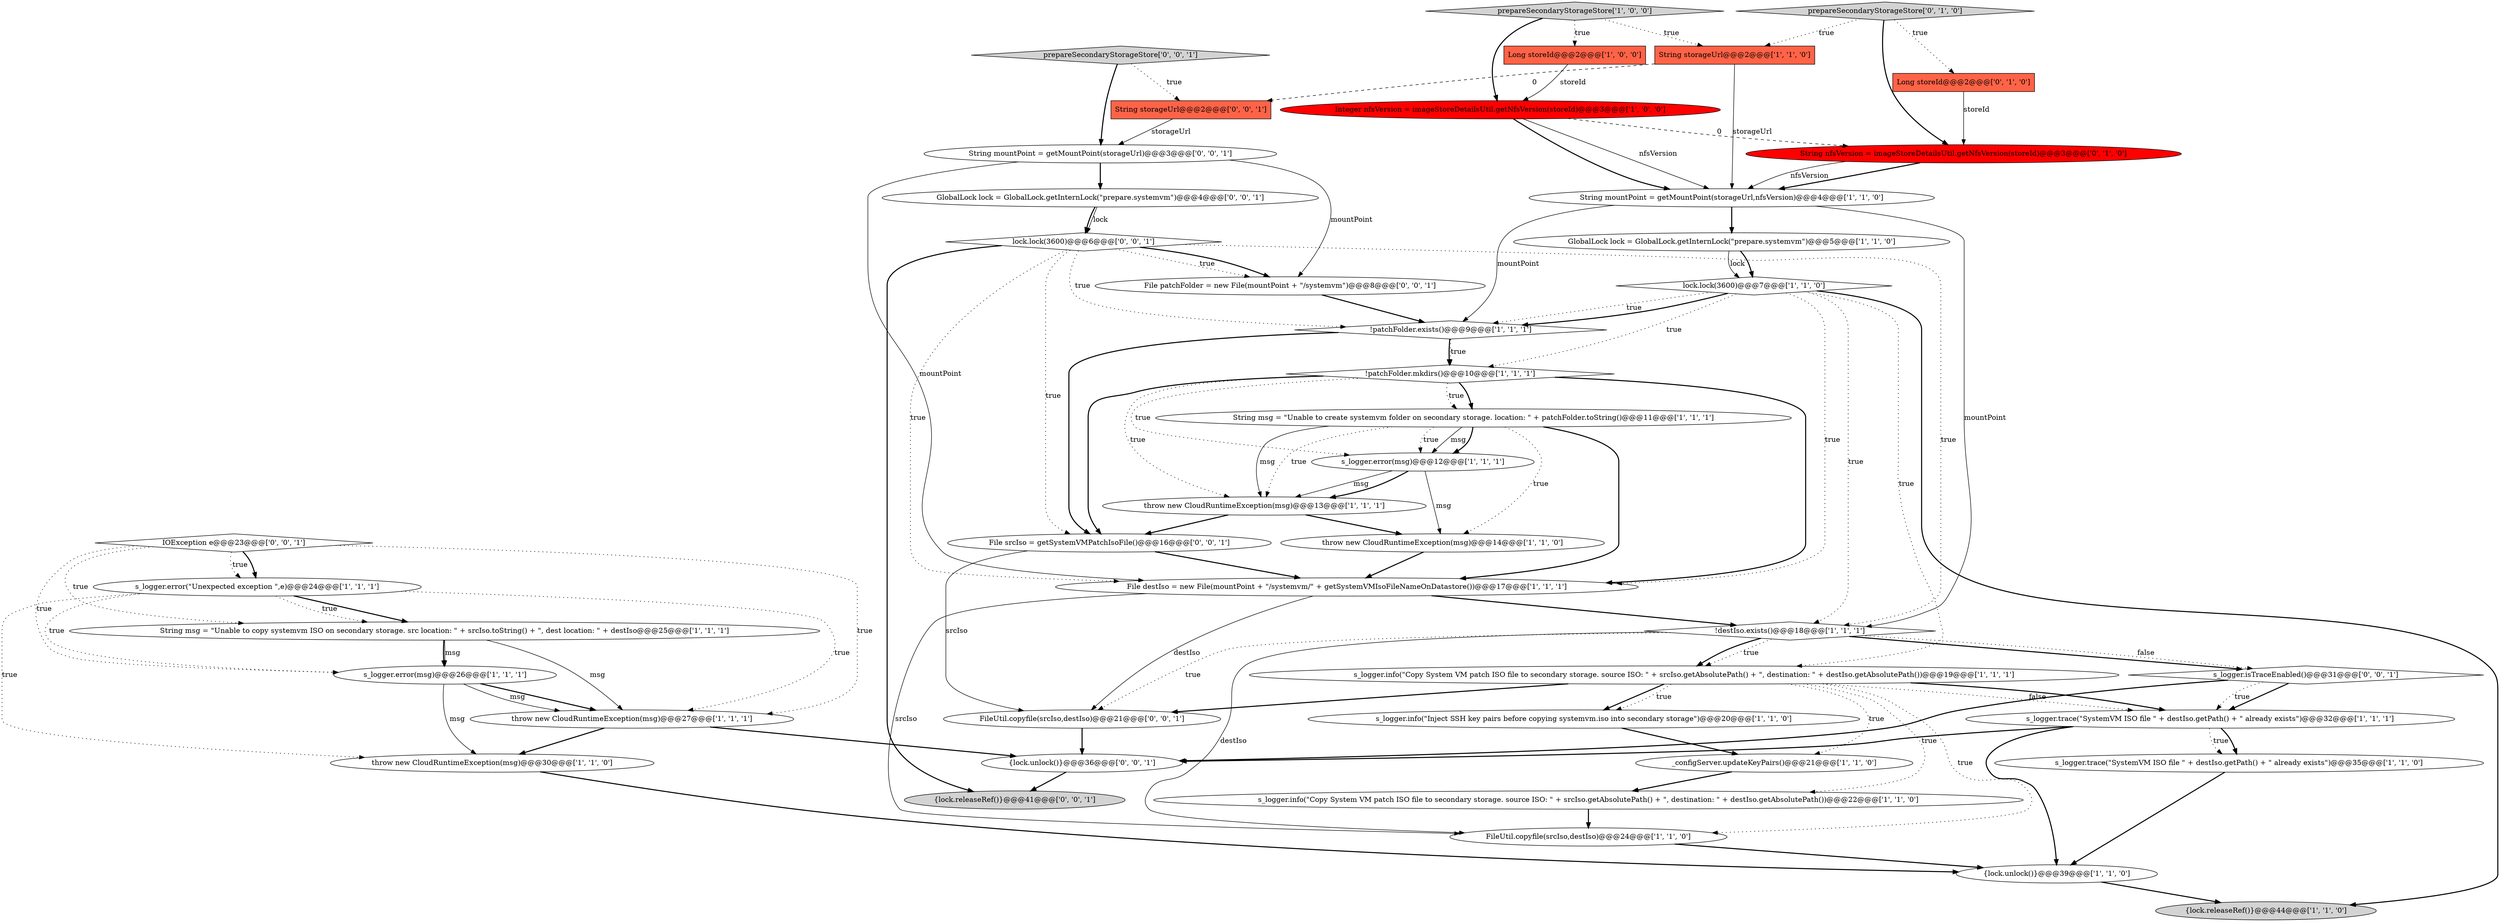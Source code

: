 digraph {
7 [style = filled, label = "!patchFolder.mkdirs()@@@10@@@['1', '1', '1']", fillcolor = white, shape = diamond image = "AAA0AAABBB1BBB"];
8 [style = filled, label = "{lock.releaseRef()}@@@44@@@['1', '1', '0']", fillcolor = lightgray, shape = ellipse image = "AAA0AAABBB1BBB"];
39 [style = filled, label = "File srcIso = getSystemVMPatchIsoFile()@@@16@@@['0', '0', '1']", fillcolor = white, shape = ellipse image = "AAA0AAABBB3BBB"];
35 [style = filled, label = "FileUtil.copyfile(srcIso,destIso)@@@21@@@['0', '0', '1']", fillcolor = white, shape = ellipse image = "AAA0AAABBB3BBB"];
19 [style = filled, label = "prepareSecondaryStorageStore['1', '0', '0']", fillcolor = lightgray, shape = diamond image = "AAA0AAABBB1BBB"];
30 [style = filled, label = "String nfsVersion = imageStoreDetailsUtil.getNfsVersion(storeId)@@@3@@@['0', '1', '0']", fillcolor = red, shape = ellipse image = "AAA1AAABBB2BBB"];
10 [style = filled, label = "String mountPoint = getMountPoint(storageUrl,nfsVersion)@@@4@@@['1', '1', '0']", fillcolor = white, shape = ellipse image = "AAA0AAABBB1BBB"];
20 [style = filled, label = "s_logger.error(msg)@@@12@@@['1', '1', '1']", fillcolor = white, shape = ellipse image = "AAA0AAABBB1BBB"];
29 [style = filled, label = "prepareSecondaryStorageStore['0', '1', '0']", fillcolor = lightgray, shape = diamond image = "AAA0AAABBB2BBB"];
1 [style = filled, label = "!destIso.exists()@@@18@@@['1', '1', '1']", fillcolor = white, shape = diamond image = "AAA0AAABBB1BBB"];
2 [style = filled, label = "Long storeId@@@2@@@['1', '0', '0']", fillcolor = tomato, shape = box image = "AAA0AAABBB1BBB"];
34 [style = filled, label = "IOException e@@@23@@@['0', '0', '1']", fillcolor = white, shape = diamond image = "AAA0AAABBB3BBB"];
36 [style = filled, label = "File patchFolder = new File(mountPoint + \"/systemvm\")@@@8@@@['0', '0', '1']", fillcolor = white, shape = ellipse image = "AAA0AAABBB3BBB"];
17 [style = filled, label = "s_logger.info(\"Inject SSH key pairs before copying systemvm.iso into secondary storage\")@@@20@@@['1', '1', '0']", fillcolor = white, shape = ellipse image = "AAA0AAABBB1BBB"];
5 [style = filled, label = "lock.lock(3600)@@@7@@@['1', '1', '0']", fillcolor = white, shape = diamond image = "AAA0AAABBB1BBB"];
25 [style = filled, label = "GlobalLock lock = GlobalLock.getInternLock(\"prepare.systemvm\")@@@5@@@['1', '1', '0']", fillcolor = white, shape = ellipse image = "AAA0AAABBB1BBB"];
6 [style = filled, label = "s_logger.info(\"Copy System VM patch ISO file to secondary storage. source ISO: \" + srcIso.getAbsolutePath() + \", destination: \" + destIso.getAbsolutePath())@@@19@@@['1', '1', '1']", fillcolor = white, shape = ellipse image = "AAA0AAABBB1BBB"];
42 [style = filled, label = "prepareSecondaryStorageStore['0', '0', '1']", fillcolor = lightgray, shape = diamond image = "AAA0AAABBB3BBB"];
24 [style = filled, label = "s_logger.error(\"Unexpected exception \",e)@@@24@@@['1', '1', '1']", fillcolor = white, shape = ellipse image = "AAA0AAABBB1BBB"];
16 [style = filled, label = "String msg = \"Unable to create systemvm folder on secondary storage. location: \" + patchFolder.toString()@@@11@@@['1', '1', '1']", fillcolor = white, shape = ellipse image = "AAA0AAABBB1BBB"];
37 [style = filled, label = "GlobalLock lock = GlobalLock.getInternLock(\"prepare.systemvm\")@@@4@@@['0', '0', '1']", fillcolor = white, shape = ellipse image = "AAA0AAABBB3BBB"];
23 [style = filled, label = "String storageUrl@@@2@@@['1', '1', '0']", fillcolor = tomato, shape = box image = "AAA0AAABBB1BBB"];
43 [style = filled, label = "String mountPoint = getMountPoint(storageUrl)@@@3@@@['0', '0', '1']", fillcolor = white, shape = ellipse image = "AAA0AAABBB3BBB"];
21 [style = filled, label = "_configServer.updateKeyPairs()@@@21@@@['1', '1', '0']", fillcolor = white, shape = ellipse image = "AAA0AAABBB1BBB"];
31 [style = filled, label = "Long storeId@@@2@@@['0', '1', '0']", fillcolor = tomato, shape = box image = "AAA0AAABBB2BBB"];
38 [style = filled, label = "String storageUrl@@@2@@@['0', '0', '1']", fillcolor = tomato, shape = box image = "AAA0AAABBB3BBB"];
26 [style = filled, label = "File destIso = new File(mountPoint + \"/systemvm/\" + getSystemVMIsoFileNameOnDatastore())@@@17@@@['1', '1', '1']", fillcolor = white, shape = ellipse image = "AAA0AAABBB1BBB"];
3 [style = filled, label = "throw new CloudRuntimeException(msg)@@@27@@@['1', '1', '1']", fillcolor = white, shape = ellipse image = "AAA0AAABBB1BBB"];
14 [style = filled, label = "{lock.unlock()}@@@39@@@['1', '1', '0']", fillcolor = white, shape = ellipse image = "AAA0AAABBB1BBB"];
28 [style = filled, label = "s_logger.info(\"Copy System VM patch ISO file to secondary storage. source ISO: \" + srcIso.getAbsolutePath() + \", destination: \" + destIso.getAbsolutePath())@@@22@@@['1', '1', '0']", fillcolor = white, shape = ellipse image = "AAA0AAABBB1BBB"];
33 [style = filled, label = "{lock.unlock()}@@@36@@@['0', '0', '1']", fillcolor = white, shape = ellipse image = "AAA0AAABBB3BBB"];
32 [style = filled, label = "s_logger.isTraceEnabled()@@@31@@@['0', '0', '1']", fillcolor = white, shape = diamond image = "AAA0AAABBB3BBB"];
41 [style = filled, label = "lock.lock(3600)@@@6@@@['0', '0', '1']", fillcolor = white, shape = diamond image = "AAA0AAABBB3BBB"];
40 [style = filled, label = "{lock.releaseRef()}@@@41@@@['0', '0', '1']", fillcolor = lightgray, shape = ellipse image = "AAA0AAABBB3BBB"];
12 [style = filled, label = "s_logger.trace(\"SystemVM ISO file \" + destIso.getPath() + \" already exists\")@@@32@@@['1', '1', '1']", fillcolor = white, shape = ellipse image = "AAA0AAABBB1BBB"];
27 [style = filled, label = "s_logger.trace(\"SystemVM ISO file \" + destIso.getPath() + \" already exists\")@@@35@@@['1', '1', '0']", fillcolor = white, shape = ellipse image = "AAA0AAABBB1BBB"];
18 [style = filled, label = "FileUtil.copyfile(srcIso,destIso)@@@24@@@['1', '1', '0']", fillcolor = white, shape = ellipse image = "AAA0AAABBB1BBB"];
15 [style = filled, label = "throw new CloudRuntimeException(msg)@@@30@@@['1', '1', '0']", fillcolor = white, shape = ellipse image = "AAA0AAABBB1BBB"];
9 [style = filled, label = "Integer nfsVersion = imageStoreDetailsUtil.getNfsVersion(storeId)@@@3@@@['1', '0', '0']", fillcolor = red, shape = ellipse image = "AAA1AAABBB1BBB"];
4 [style = filled, label = "throw new CloudRuntimeException(msg)@@@14@@@['1', '1', '0']", fillcolor = white, shape = ellipse image = "AAA0AAABBB1BBB"];
22 [style = filled, label = "throw new CloudRuntimeException(msg)@@@13@@@['1', '1', '1']", fillcolor = white, shape = ellipse image = "AAA0AAABBB1BBB"];
13 [style = filled, label = "!patchFolder.exists()@@@9@@@['1', '1', '1']", fillcolor = white, shape = diamond image = "AAA0AAABBB1BBB"];
0 [style = filled, label = "String msg = \"Unable to copy systemvm ISO on secondary storage. src location: \" + srcIso.toString() + \", dest location: \" + destIso@@@25@@@['1', '1', '1']", fillcolor = white, shape = ellipse image = "AAA0AAABBB1BBB"];
11 [style = filled, label = "s_logger.error(msg)@@@26@@@['1', '1', '1']", fillcolor = white, shape = ellipse image = "AAA0AAABBB1BBB"];
23->38 [style = dashed, label="0"];
6->35 [style = bold, label=""];
29->30 [style = bold, label=""];
32->12 [style = bold, label=""];
5->1 [style = dotted, label="true"];
37->41 [style = solid, label="lock"];
16->20 [style = dotted, label="true"];
29->23 [style = dotted, label="true"];
9->10 [style = bold, label=""];
41->1 [style = dotted, label="true"];
21->28 [style = bold, label=""];
43->36 [style = solid, label="mountPoint"];
22->4 [style = bold, label=""];
7->26 [style = bold, label=""];
41->36 [style = dotted, label="true"];
6->12 [style = dotted, label="false"];
5->13 [style = dotted, label="true"];
34->24 [style = bold, label=""];
6->18 [style = dotted, label="true"];
19->9 [style = bold, label=""];
7->16 [style = bold, label=""];
7->16 [style = dotted, label="true"];
42->38 [style = dotted, label="true"];
1->6 [style = dotted, label="true"];
0->3 [style = solid, label="msg"];
24->3 [style = dotted, label="true"];
16->20 [style = solid, label="msg"];
17->21 [style = bold, label=""];
9->30 [style = dashed, label="0"];
1->35 [style = dotted, label="true"];
28->18 [style = bold, label=""];
24->0 [style = bold, label=""];
26->1 [style = bold, label=""];
16->26 [style = bold, label=""];
5->6 [style = dotted, label="true"];
3->33 [style = bold, label=""];
13->7 [style = dotted, label="true"];
16->4 [style = dotted, label="true"];
32->12 [style = dotted, label="true"];
39->26 [style = bold, label=""];
10->1 [style = solid, label="mountPoint"];
12->27 [style = dotted, label="true"];
10->25 [style = bold, label=""];
5->7 [style = dotted, label="true"];
20->22 [style = solid, label="msg"];
24->0 [style = dotted, label="true"];
12->14 [style = bold, label=""];
12->33 [style = bold, label=""];
30->10 [style = bold, label=""];
1->32 [style = bold, label=""];
5->26 [style = dotted, label="true"];
14->8 [style = bold, label=""];
10->13 [style = solid, label="mountPoint"];
7->22 [style = dotted, label="true"];
16->20 [style = bold, label=""];
6->17 [style = bold, label=""];
34->24 [style = dotted, label="true"];
15->14 [style = bold, label=""];
27->14 [style = bold, label=""];
0->11 [style = solid, label="msg"];
37->41 [style = bold, label=""];
31->30 [style = solid, label="storeId"];
34->11 [style = dotted, label="true"];
0->11 [style = bold, label=""];
39->35 [style = solid, label="srcIso"];
13->39 [style = bold, label=""];
2->9 [style = solid, label="storeId"];
20->4 [style = solid, label="msg"];
34->0 [style = dotted, label="true"];
32->33 [style = bold, label=""];
11->15 [style = solid, label="msg"];
30->10 [style = solid, label="nfsVersion"];
24->11 [style = dotted, label="true"];
9->10 [style = solid, label="nfsVersion"];
36->13 [style = bold, label=""];
1->6 [style = bold, label=""];
41->36 [style = bold, label=""];
41->40 [style = bold, label=""];
11->3 [style = bold, label=""];
7->39 [style = bold, label=""];
5->13 [style = bold, label=""];
22->39 [style = bold, label=""];
25->5 [style = bold, label=""];
6->21 [style = dotted, label="true"];
25->5 [style = solid, label="lock"];
12->27 [style = bold, label=""];
6->12 [style = bold, label=""];
26->35 [style = solid, label="destIso"];
5->8 [style = bold, label=""];
1->32 [style = dotted, label="false"];
42->43 [style = bold, label=""];
26->18 [style = solid, label="srcIso"];
23->10 [style = solid, label="storageUrl"];
19->2 [style = dotted, label="true"];
16->22 [style = solid, label="msg"];
35->33 [style = bold, label=""];
4->26 [style = bold, label=""];
19->23 [style = dotted, label="true"];
3->15 [style = bold, label=""];
43->37 [style = bold, label=""];
41->39 [style = dotted, label="true"];
16->22 [style = dotted, label="true"];
6->17 [style = dotted, label="true"];
38->43 [style = solid, label="storageUrl"];
20->22 [style = bold, label=""];
6->28 [style = dotted, label="true"];
7->20 [style = dotted, label="true"];
11->3 [style = solid, label="msg"];
41->26 [style = dotted, label="true"];
41->13 [style = dotted, label="true"];
34->3 [style = dotted, label="true"];
43->26 [style = solid, label="mountPoint"];
33->40 [style = bold, label=""];
1->18 [style = solid, label="destIso"];
13->7 [style = bold, label=""];
24->15 [style = dotted, label="true"];
18->14 [style = bold, label=""];
29->31 [style = dotted, label="true"];
}
